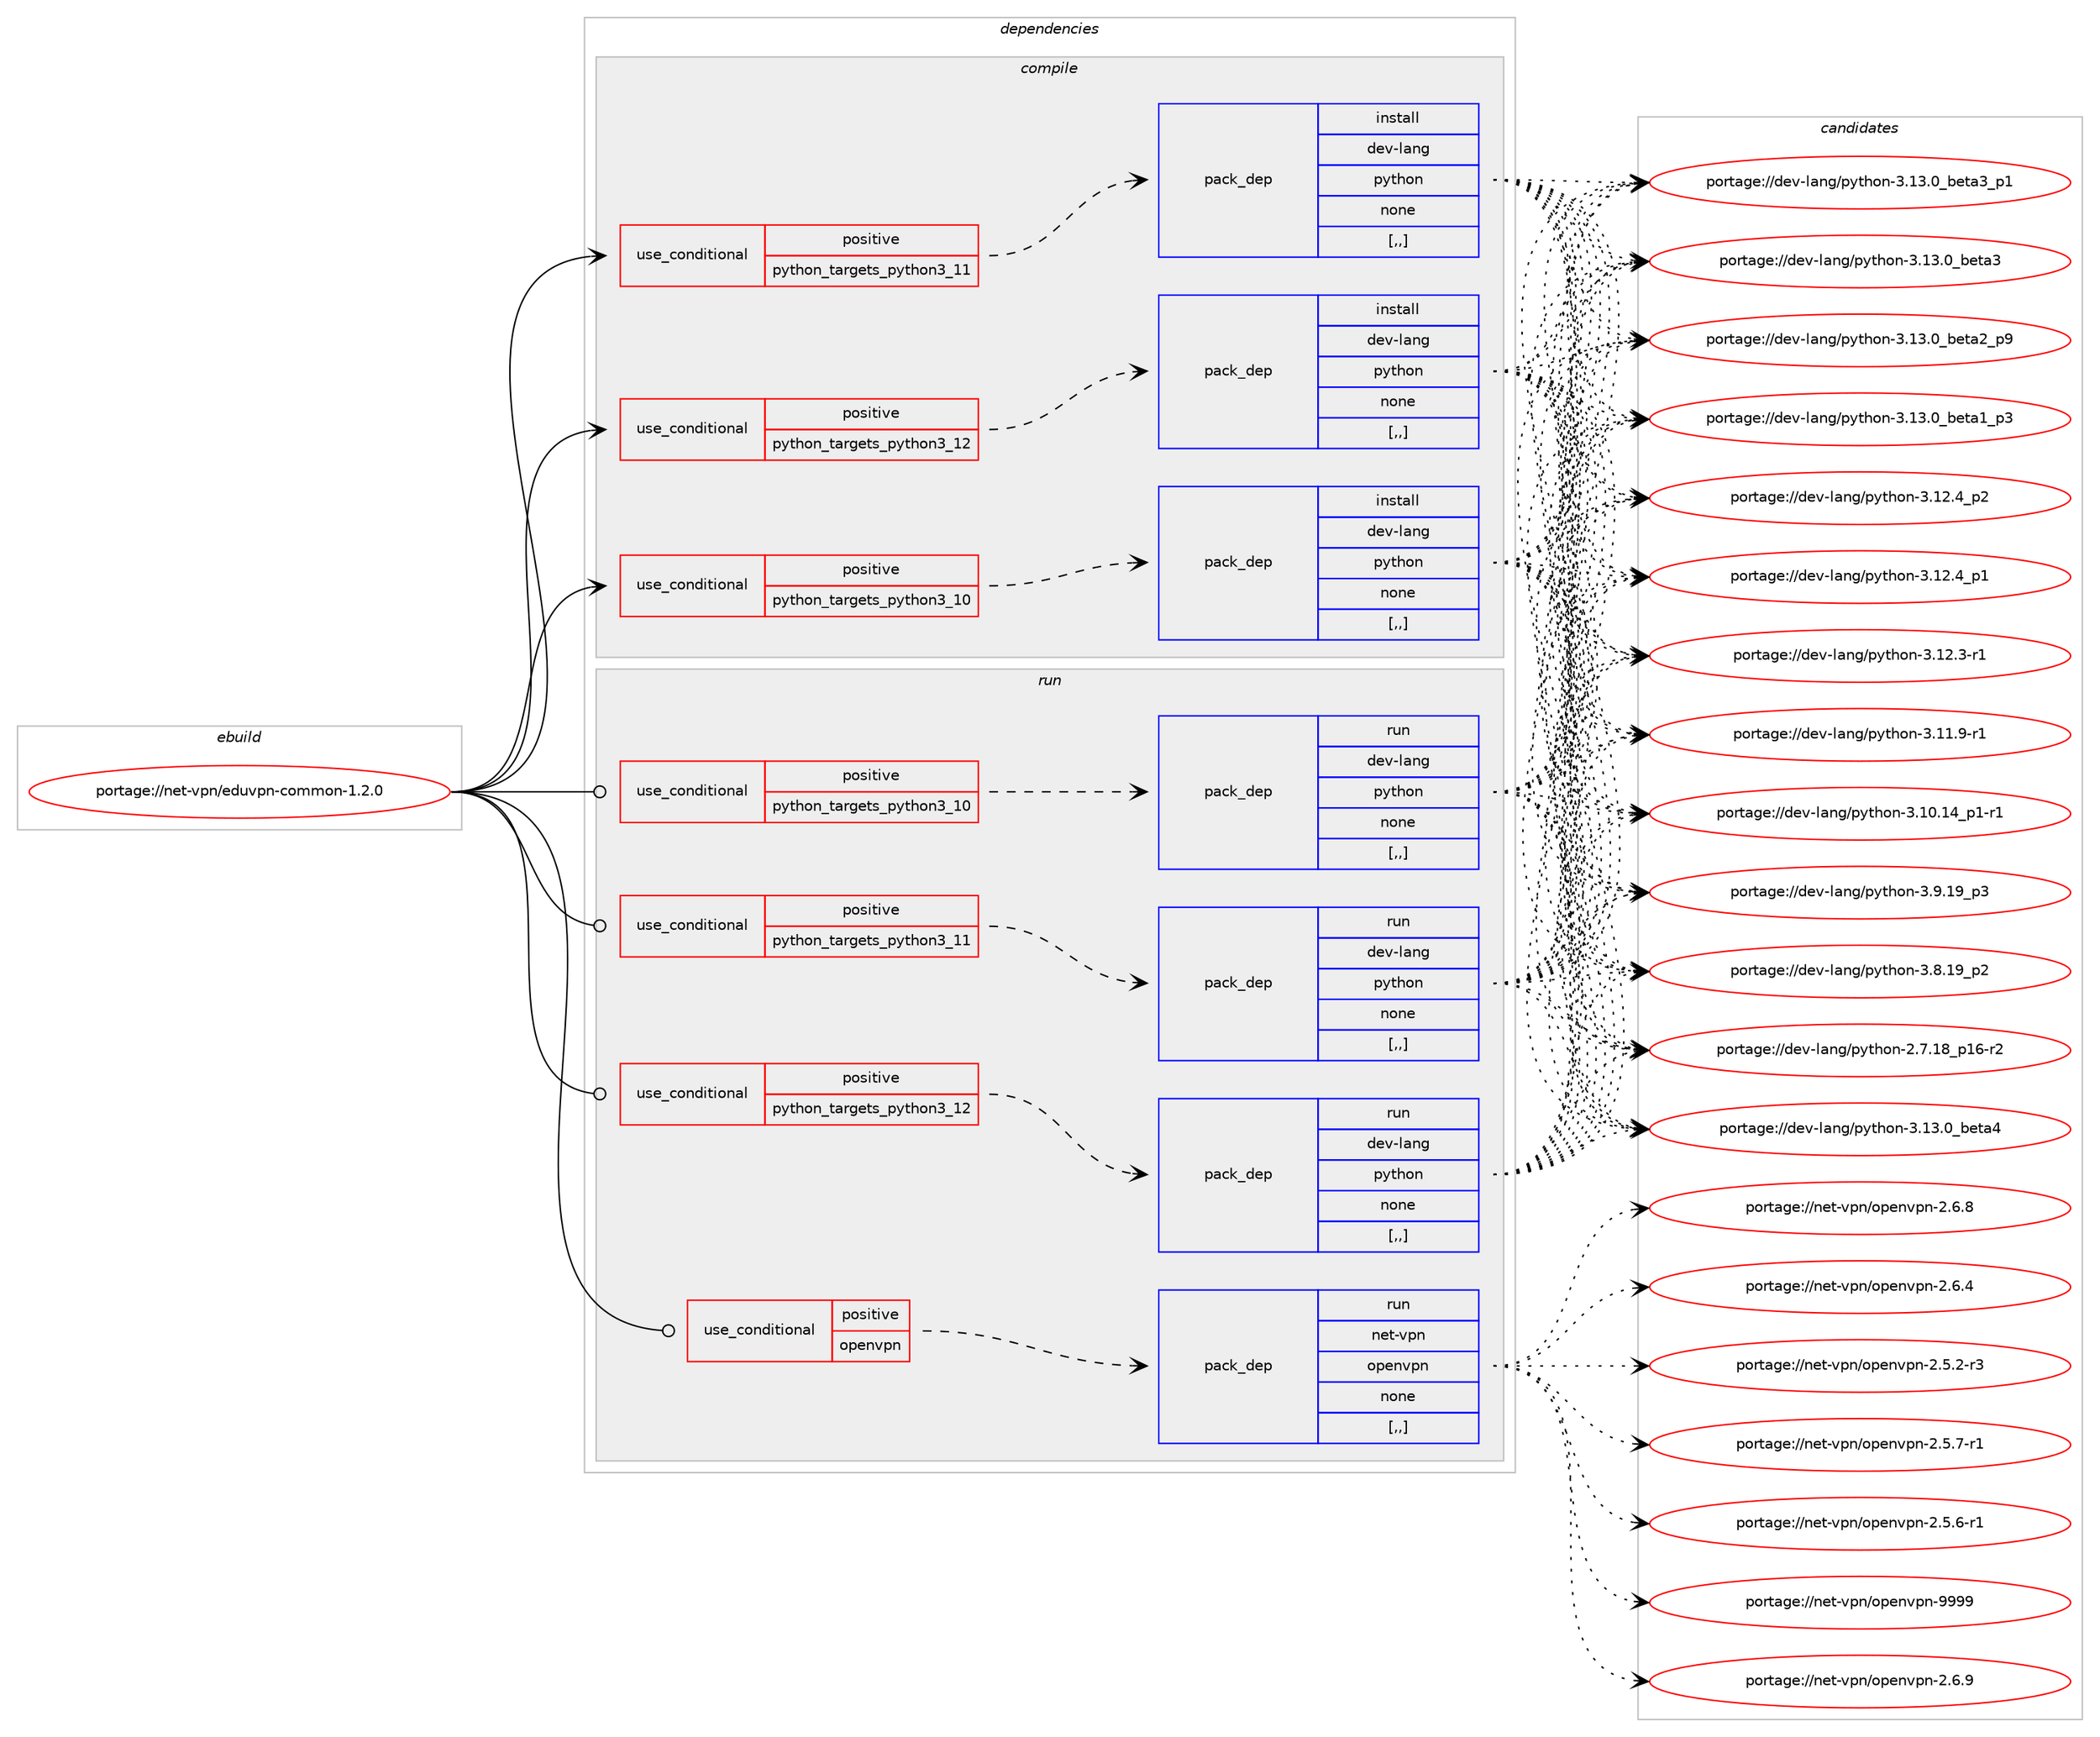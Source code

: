 digraph prolog {

# *************
# Graph options
# *************

newrank=true;
concentrate=true;
compound=true;
graph [rankdir=LR,fontname=Helvetica,fontsize=10,ranksep=1.5];#, ranksep=2.5, nodesep=0.2];
edge  [arrowhead=vee];
node  [fontname=Helvetica,fontsize=10];

# **********
# The ebuild
# **********

subgraph cluster_leftcol {
color=gray;
label=<<i>ebuild</i>>;
id [label="portage://net-vpn/eduvpn-common-1.2.0", color=red, width=4, href="../net-vpn/eduvpn-common-1.2.0.svg"];
}

# ****************
# The dependencies
# ****************

subgraph cluster_midcol {
color=gray;
label=<<i>dependencies</i>>;
subgraph cluster_compile {
fillcolor="#eeeeee";
style=filled;
label=<<i>compile</i>>;
subgraph cond101932 {
dependency385487 [label=<<TABLE BORDER="0" CELLBORDER="1" CELLSPACING="0" CELLPADDING="4"><TR><TD ROWSPAN="3" CELLPADDING="10">use_conditional</TD></TR><TR><TD>positive</TD></TR><TR><TD>python_targets_python3_10</TD></TR></TABLE>>, shape=none, color=red];
subgraph pack280785 {
dependency385488 [label=<<TABLE BORDER="0" CELLBORDER="1" CELLSPACING="0" CELLPADDING="4" WIDTH="220"><TR><TD ROWSPAN="6" CELLPADDING="30">pack_dep</TD></TR><TR><TD WIDTH="110">install</TD></TR><TR><TD>dev-lang</TD></TR><TR><TD>python</TD></TR><TR><TD>none</TD></TR><TR><TD>[,,]</TD></TR></TABLE>>, shape=none, color=blue];
}
dependency385487:e -> dependency385488:w [weight=20,style="dashed",arrowhead="vee"];
}
id:e -> dependency385487:w [weight=20,style="solid",arrowhead="vee"];
subgraph cond101933 {
dependency385489 [label=<<TABLE BORDER="0" CELLBORDER="1" CELLSPACING="0" CELLPADDING="4"><TR><TD ROWSPAN="3" CELLPADDING="10">use_conditional</TD></TR><TR><TD>positive</TD></TR><TR><TD>python_targets_python3_11</TD></TR></TABLE>>, shape=none, color=red];
subgraph pack280786 {
dependency385490 [label=<<TABLE BORDER="0" CELLBORDER="1" CELLSPACING="0" CELLPADDING="4" WIDTH="220"><TR><TD ROWSPAN="6" CELLPADDING="30">pack_dep</TD></TR><TR><TD WIDTH="110">install</TD></TR><TR><TD>dev-lang</TD></TR><TR><TD>python</TD></TR><TR><TD>none</TD></TR><TR><TD>[,,]</TD></TR></TABLE>>, shape=none, color=blue];
}
dependency385489:e -> dependency385490:w [weight=20,style="dashed",arrowhead="vee"];
}
id:e -> dependency385489:w [weight=20,style="solid",arrowhead="vee"];
subgraph cond101934 {
dependency385491 [label=<<TABLE BORDER="0" CELLBORDER="1" CELLSPACING="0" CELLPADDING="4"><TR><TD ROWSPAN="3" CELLPADDING="10">use_conditional</TD></TR><TR><TD>positive</TD></TR><TR><TD>python_targets_python3_12</TD></TR></TABLE>>, shape=none, color=red];
subgraph pack280787 {
dependency385492 [label=<<TABLE BORDER="0" CELLBORDER="1" CELLSPACING="0" CELLPADDING="4" WIDTH="220"><TR><TD ROWSPAN="6" CELLPADDING="30">pack_dep</TD></TR><TR><TD WIDTH="110">install</TD></TR><TR><TD>dev-lang</TD></TR><TR><TD>python</TD></TR><TR><TD>none</TD></TR><TR><TD>[,,]</TD></TR></TABLE>>, shape=none, color=blue];
}
dependency385491:e -> dependency385492:w [weight=20,style="dashed",arrowhead="vee"];
}
id:e -> dependency385491:w [weight=20,style="solid",arrowhead="vee"];
}
subgraph cluster_compileandrun {
fillcolor="#eeeeee";
style=filled;
label=<<i>compile and run</i>>;
}
subgraph cluster_run {
fillcolor="#eeeeee";
style=filled;
label=<<i>run</i>>;
subgraph cond101935 {
dependency385493 [label=<<TABLE BORDER="0" CELLBORDER="1" CELLSPACING="0" CELLPADDING="4"><TR><TD ROWSPAN="3" CELLPADDING="10">use_conditional</TD></TR><TR><TD>positive</TD></TR><TR><TD>openvpn</TD></TR></TABLE>>, shape=none, color=red];
subgraph pack280788 {
dependency385494 [label=<<TABLE BORDER="0" CELLBORDER="1" CELLSPACING="0" CELLPADDING="4" WIDTH="220"><TR><TD ROWSPAN="6" CELLPADDING="30">pack_dep</TD></TR><TR><TD WIDTH="110">run</TD></TR><TR><TD>net-vpn</TD></TR><TR><TD>openvpn</TD></TR><TR><TD>none</TD></TR><TR><TD>[,,]</TD></TR></TABLE>>, shape=none, color=blue];
}
dependency385493:e -> dependency385494:w [weight=20,style="dashed",arrowhead="vee"];
}
id:e -> dependency385493:w [weight=20,style="solid",arrowhead="odot"];
subgraph cond101936 {
dependency385495 [label=<<TABLE BORDER="0" CELLBORDER="1" CELLSPACING="0" CELLPADDING="4"><TR><TD ROWSPAN="3" CELLPADDING="10">use_conditional</TD></TR><TR><TD>positive</TD></TR><TR><TD>python_targets_python3_10</TD></TR></TABLE>>, shape=none, color=red];
subgraph pack280789 {
dependency385496 [label=<<TABLE BORDER="0" CELLBORDER="1" CELLSPACING="0" CELLPADDING="4" WIDTH="220"><TR><TD ROWSPAN="6" CELLPADDING="30">pack_dep</TD></TR><TR><TD WIDTH="110">run</TD></TR><TR><TD>dev-lang</TD></TR><TR><TD>python</TD></TR><TR><TD>none</TD></TR><TR><TD>[,,]</TD></TR></TABLE>>, shape=none, color=blue];
}
dependency385495:e -> dependency385496:w [weight=20,style="dashed",arrowhead="vee"];
}
id:e -> dependency385495:w [weight=20,style="solid",arrowhead="odot"];
subgraph cond101937 {
dependency385497 [label=<<TABLE BORDER="0" CELLBORDER="1" CELLSPACING="0" CELLPADDING="4"><TR><TD ROWSPAN="3" CELLPADDING="10">use_conditional</TD></TR><TR><TD>positive</TD></TR><TR><TD>python_targets_python3_11</TD></TR></TABLE>>, shape=none, color=red];
subgraph pack280790 {
dependency385498 [label=<<TABLE BORDER="0" CELLBORDER="1" CELLSPACING="0" CELLPADDING="4" WIDTH="220"><TR><TD ROWSPAN="6" CELLPADDING="30">pack_dep</TD></TR><TR><TD WIDTH="110">run</TD></TR><TR><TD>dev-lang</TD></TR><TR><TD>python</TD></TR><TR><TD>none</TD></TR><TR><TD>[,,]</TD></TR></TABLE>>, shape=none, color=blue];
}
dependency385497:e -> dependency385498:w [weight=20,style="dashed",arrowhead="vee"];
}
id:e -> dependency385497:w [weight=20,style="solid",arrowhead="odot"];
subgraph cond101938 {
dependency385499 [label=<<TABLE BORDER="0" CELLBORDER="1" CELLSPACING="0" CELLPADDING="4"><TR><TD ROWSPAN="3" CELLPADDING="10">use_conditional</TD></TR><TR><TD>positive</TD></TR><TR><TD>python_targets_python3_12</TD></TR></TABLE>>, shape=none, color=red];
subgraph pack280791 {
dependency385500 [label=<<TABLE BORDER="0" CELLBORDER="1" CELLSPACING="0" CELLPADDING="4" WIDTH="220"><TR><TD ROWSPAN="6" CELLPADDING="30">pack_dep</TD></TR><TR><TD WIDTH="110">run</TD></TR><TR><TD>dev-lang</TD></TR><TR><TD>python</TD></TR><TR><TD>none</TD></TR><TR><TD>[,,]</TD></TR></TABLE>>, shape=none, color=blue];
}
dependency385499:e -> dependency385500:w [weight=20,style="dashed",arrowhead="vee"];
}
id:e -> dependency385499:w [weight=20,style="solid",arrowhead="odot"];
}
}

# **************
# The candidates
# **************

subgraph cluster_choices {
rank=same;
color=gray;
label=<<i>candidates</i>>;

subgraph choice280785 {
color=black;
nodesep=1;
choice1001011184510897110103471121211161041111104551464951464895981011169752 [label="portage://dev-lang/python-3.13.0_beta4", color=red, width=4,href="../dev-lang/python-3.13.0_beta4.svg"];
choice10010111845108971101034711212111610411111045514649514648959810111697519511249 [label="portage://dev-lang/python-3.13.0_beta3_p1", color=red, width=4,href="../dev-lang/python-3.13.0_beta3_p1.svg"];
choice1001011184510897110103471121211161041111104551464951464895981011169751 [label="portage://dev-lang/python-3.13.0_beta3", color=red, width=4,href="../dev-lang/python-3.13.0_beta3.svg"];
choice10010111845108971101034711212111610411111045514649514648959810111697509511257 [label="portage://dev-lang/python-3.13.0_beta2_p9", color=red, width=4,href="../dev-lang/python-3.13.0_beta2_p9.svg"];
choice10010111845108971101034711212111610411111045514649514648959810111697499511251 [label="portage://dev-lang/python-3.13.0_beta1_p3", color=red, width=4,href="../dev-lang/python-3.13.0_beta1_p3.svg"];
choice100101118451089711010347112121116104111110455146495046529511250 [label="portage://dev-lang/python-3.12.4_p2", color=red, width=4,href="../dev-lang/python-3.12.4_p2.svg"];
choice100101118451089711010347112121116104111110455146495046529511249 [label="portage://dev-lang/python-3.12.4_p1", color=red, width=4,href="../dev-lang/python-3.12.4_p1.svg"];
choice100101118451089711010347112121116104111110455146495046514511449 [label="portage://dev-lang/python-3.12.3-r1", color=red, width=4,href="../dev-lang/python-3.12.3-r1.svg"];
choice100101118451089711010347112121116104111110455146494946574511449 [label="portage://dev-lang/python-3.11.9-r1", color=red, width=4,href="../dev-lang/python-3.11.9-r1.svg"];
choice100101118451089711010347112121116104111110455146494846495295112494511449 [label="portage://dev-lang/python-3.10.14_p1-r1", color=red, width=4,href="../dev-lang/python-3.10.14_p1-r1.svg"];
choice100101118451089711010347112121116104111110455146574649579511251 [label="portage://dev-lang/python-3.9.19_p3", color=red, width=4,href="../dev-lang/python-3.9.19_p3.svg"];
choice100101118451089711010347112121116104111110455146564649579511250 [label="portage://dev-lang/python-3.8.19_p2", color=red, width=4,href="../dev-lang/python-3.8.19_p2.svg"];
choice100101118451089711010347112121116104111110455046554649569511249544511450 [label="portage://dev-lang/python-2.7.18_p16-r2", color=red, width=4,href="../dev-lang/python-2.7.18_p16-r2.svg"];
dependency385488:e -> choice1001011184510897110103471121211161041111104551464951464895981011169752:w [style=dotted,weight="100"];
dependency385488:e -> choice10010111845108971101034711212111610411111045514649514648959810111697519511249:w [style=dotted,weight="100"];
dependency385488:e -> choice1001011184510897110103471121211161041111104551464951464895981011169751:w [style=dotted,weight="100"];
dependency385488:e -> choice10010111845108971101034711212111610411111045514649514648959810111697509511257:w [style=dotted,weight="100"];
dependency385488:e -> choice10010111845108971101034711212111610411111045514649514648959810111697499511251:w [style=dotted,weight="100"];
dependency385488:e -> choice100101118451089711010347112121116104111110455146495046529511250:w [style=dotted,weight="100"];
dependency385488:e -> choice100101118451089711010347112121116104111110455146495046529511249:w [style=dotted,weight="100"];
dependency385488:e -> choice100101118451089711010347112121116104111110455146495046514511449:w [style=dotted,weight="100"];
dependency385488:e -> choice100101118451089711010347112121116104111110455146494946574511449:w [style=dotted,weight="100"];
dependency385488:e -> choice100101118451089711010347112121116104111110455146494846495295112494511449:w [style=dotted,weight="100"];
dependency385488:e -> choice100101118451089711010347112121116104111110455146574649579511251:w [style=dotted,weight="100"];
dependency385488:e -> choice100101118451089711010347112121116104111110455146564649579511250:w [style=dotted,weight="100"];
dependency385488:e -> choice100101118451089711010347112121116104111110455046554649569511249544511450:w [style=dotted,weight="100"];
}
subgraph choice280786 {
color=black;
nodesep=1;
choice1001011184510897110103471121211161041111104551464951464895981011169752 [label="portage://dev-lang/python-3.13.0_beta4", color=red, width=4,href="../dev-lang/python-3.13.0_beta4.svg"];
choice10010111845108971101034711212111610411111045514649514648959810111697519511249 [label="portage://dev-lang/python-3.13.0_beta3_p1", color=red, width=4,href="../dev-lang/python-3.13.0_beta3_p1.svg"];
choice1001011184510897110103471121211161041111104551464951464895981011169751 [label="portage://dev-lang/python-3.13.0_beta3", color=red, width=4,href="../dev-lang/python-3.13.0_beta3.svg"];
choice10010111845108971101034711212111610411111045514649514648959810111697509511257 [label="portage://dev-lang/python-3.13.0_beta2_p9", color=red, width=4,href="../dev-lang/python-3.13.0_beta2_p9.svg"];
choice10010111845108971101034711212111610411111045514649514648959810111697499511251 [label="portage://dev-lang/python-3.13.0_beta1_p3", color=red, width=4,href="../dev-lang/python-3.13.0_beta1_p3.svg"];
choice100101118451089711010347112121116104111110455146495046529511250 [label="portage://dev-lang/python-3.12.4_p2", color=red, width=4,href="../dev-lang/python-3.12.4_p2.svg"];
choice100101118451089711010347112121116104111110455146495046529511249 [label="portage://dev-lang/python-3.12.4_p1", color=red, width=4,href="../dev-lang/python-3.12.4_p1.svg"];
choice100101118451089711010347112121116104111110455146495046514511449 [label="portage://dev-lang/python-3.12.3-r1", color=red, width=4,href="../dev-lang/python-3.12.3-r1.svg"];
choice100101118451089711010347112121116104111110455146494946574511449 [label="portage://dev-lang/python-3.11.9-r1", color=red, width=4,href="../dev-lang/python-3.11.9-r1.svg"];
choice100101118451089711010347112121116104111110455146494846495295112494511449 [label="portage://dev-lang/python-3.10.14_p1-r1", color=red, width=4,href="../dev-lang/python-3.10.14_p1-r1.svg"];
choice100101118451089711010347112121116104111110455146574649579511251 [label="portage://dev-lang/python-3.9.19_p3", color=red, width=4,href="../dev-lang/python-3.9.19_p3.svg"];
choice100101118451089711010347112121116104111110455146564649579511250 [label="portage://dev-lang/python-3.8.19_p2", color=red, width=4,href="../dev-lang/python-3.8.19_p2.svg"];
choice100101118451089711010347112121116104111110455046554649569511249544511450 [label="portage://dev-lang/python-2.7.18_p16-r2", color=red, width=4,href="../dev-lang/python-2.7.18_p16-r2.svg"];
dependency385490:e -> choice1001011184510897110103471121211161041111104551464951464895981011169752:w [style=dotted,weight="100"];
dependency385490:e -> choice10010111845108971101034711212111610411111045514649514648959810111697519511249:w [style=dotted,weight="100"];
dependency385490:e -> choice1001011184510897110103471121211161041111104551464951464895981011169751:w [style=dotted,weight="100"];
dependency385490:e -> choice10010111845108971101034711212111610411111045514649514648959810111697509511257:w [style=dotted,weight="100"];
dependency385490:e -> choice10010111845108971101034711212111610411111045514649514648959810111697499511251:w [style=dotted,weight="100"];
dependency385490:e -> choice100101118451089711010347112121116104111110455146495046529511250:w [style=dotted,weight="100"];
dependency385490:e -> choice100101118451089711010347112121116104111110455146495046529511249:w [style=dotted,weight="100"];
dependency385490:e -> choice100101118451089711010347112121116104111110455146495046514511449:w [style=dotted,weight="100"];
dependency385490:e -> choice100101118451089711010347112121116104111110455146494946574511449:w [style=dotted,weight="100"];
dependency385490:e -> choice100101118451089711010347112121116104111110455146494846495295112494511449:w [style=dotted,weight="100"];
dependency385490:e -> choice100101118451089711010347112121116104111110455146574649579511251:w [style=dotted,weight="100"];
dependency385490:e -> choice100101118451089711010347112121116104111110455146564649579511250:w [style=dotted,weight="100"];
dependency385490:e -> choice100101118451089711010347112121116104111110455046554649569511249544511450:w [style=dotted,weight="100"];
}
subgraph choice280787 {
color=black;
nodesep=1;
choice1001011184510897110103471121211161041111104551464951464895981011169752 [label="portage://dev-lang/python-3.13.0_beta4", color=red, width=4,href="../dev-lang/python-3.13.0_beta4.svg"];
choice10010111845108971101034711212111610411111045514649514648959810111697519511249 [label="portage://dev-lang/python-3.13.0_beta3_p1", color=red, width=4,href="../dev-lang/python-3.13.0_beta3_p1.svg"];
choice1001011184510897110103471121211161041111104551464951464895981011169751 [label="portage://dev-lang/python-3.13.0_beta3", color=red, width=4,href="../dev-lang/python-3.13.0_beta3.svg"];
choice10010111845108971101034711212111610411111045514649514648959810111697509511257 [label="portage://dev-lang/python-3.13.0_beta2_p9", color=red, width=4,href="../dev-lang/python-3.13.0_beta2_p9.svg"];
choice10010111845108971101034711212111610411111045514649514648959810111697499511251 [label="portage://dev-lang/python-3.13.0_beta1_p3", color=red, width=4,href="../dev-lang/python-3.13.0_beta1_p3.svg"];
choice100101118451089711010347112121116104111110455146495046529511250 [label="portage://dev-lang/python-3.12.4_p2", color=red, width=4,href="../dev-lang/python-3.12.4_p2.svg"];
choice100101118451089711010347112121116104111110455146495046529511249 [label="portage://dev-lang/python-3.12.4_p1", color=red, width=4,href="../dev-lang/python-3.12.4_p1.svg"];
choice100101118451089711010347112121116104111110455146495046514511449 [label="portage://dev-lang/python-3.12.3-r1", color=red, width=4,href="../dev-lang/python-3.12.3-r1.svg"];
choice100101118451089711010347112121116104111110455146494946574511449 [label="portage://dev-lang/python-3.11.9-r1", color=red, width=4,href="../dev-lang/python-3.11.9-r1.svg"];
choice100101118451089711010347112121116104111110455146494846495295112494511449 [label="portage://dev-lang/python-3.10.14_p1-r1", color=red, width=4,href="../dev-lang/python-3.10.14_p1-r1.svg"];
choice100101118451089711010347112121116104111110455146574649579511251 [label="portage://dev-lang/python-3.9.19_p3", color=red, width=4,href="../dev-lang/python-3.9.19_p3.svg"];
choice100101118451089711010347112121116104111110455146564649579511250 [label="portage://dev-lang/python-3.8.19_p2", color=red, width=4,href="../dev-lang/python-3.8.19_p2.svg"];
choice100101118451089711010347112121116104111110455046554649569511249544511450 [label="portage://dev-lang/python-2.7.18_p16-r2", color=red, width=4,href="../dev-lang/python-2.7.18_p16-r2.svg"];
dependency385492:e -> choice1001011184510897110103471121211161041111104551464951464895981011169752:w [style=dotted,weight="100"];
dependency385492:e -> choice10010111845108971101034711212111610411111045514649514648959810111697519511249:w [style=dotted,weight="100"];
dependency385492:e -> choice1001011184510897110103471121211161041111104551464951464895981011169751:w [style=dotted,weight="100"];
dependency385492:e -> choice10010111845108971101034711212111610411111045514649514648959810111697509511257:w [style=dotted,weight="100"];
dependency385492:e -> choice10010111845108971101034711212111610411111045514649514648959810111697499511251:w [style=dotted,weight="100"];
dependency385492:e -> choice100101118451089711010347112121116104111110455146495046529511250:w [style=dotted,weight="100"];
dependency385492:e -> choice100101118451089711010347112121116104111110455146495046529511249:w [style=dotted,weight="100"];
dependency385492:e -> choice100101118451089711010347112121116104111110455146495046514511449:w [style=dotted,weight="100"];
dependency385492:e -> choice100101118451089711010347112121116104111110455146494946574511449:w [style=dotted,weight="100"];
dependency385492:e -> choice100101118451089711010347112121116104111110455146494846495295112494511449:w [style=dotted,weight="100"];
dependency385492:e -> choice100101118451089711010347112121116104111110455146574649579511251:w [style=dotted,weight="100"];
dependency385492:e -> choice100101118451089711010347112121116104111110455146564649579511250:w [style=dotted,weight="100"];
dependency385492:e -> choice100101118451089711010347112121116104111110455046554649569511249544511450:w [style=dotted,weight="100"];
}
subgraph choice280788 {
color=black;
nodesep=1;
choice11010111645118112110471111121011101181121104557575757 [label="portage://net-vpn/openvpn-9999", color=red, width=4,href="../net-vpn/openvpn-9999.svg"];
choice1101011164511811211047111112101110118112110455046544657 [label="portage://net-vpn/openvpn-2.6.9", color=red, width=4,href="../net-vpn/openvpn-2.6.9.svg"];
choice1101011164511811211047111112101110118112110455046544656 [label="portage://net-vpn/openvpn-2.6.8", color=red, width=4,href="../net-vpn/openvpn-2.6.8.svg"];
choice1101011164511811211047111112101110118112110455046544652 [label="portage://net-vpn/openvpn-2.6.4", color=red, width=4,href="../net-vpn/openvpn-2.6.4.svg"];
choice11010111645118112110471111121011101181121104550465346554511449 [label="portage://net-vpn/openvpn-2.5.7-r1", color=red, width=4,href="../net-vpn/openvpn-2.5.7-r1.svg"];
choice11010111645118112110471111121011101181121104550465346544511449 [label="portage://net-vpn/openvpn-2.5.6-r1", color=red, width=4,href="../net-vpn/openvpn-2.5.6-r1.svg"];
choice11010111645118112110471111121011101181121104550465346504511451 [label="portage://net-vpn/openvpn-2.5.2-r3", color=red, width=4,href="../net-vpn/openvpn-2.5.2-r3.svg"];
dependency385494:e -> choice11010111645118112110471111121011101181121104557575757:w [style=dotted,weight="100"];
dependency385494:e -> choice1101011164511811211047111112101110118112110455046544657:w [style=dotted,weight="100"];
dependency385494:e -> choice1101011164511811211047111112101110118112110455046544656:w [style=dotted,weight="100"];
dependency385494:e -> choice1101011164511811211047111112101110118112110455046544652:w [style=dotted,weight="100"];
dependency385494:e -> choice11010111645118112110471111121011101181121104550465346554511449:w [style=dotted,weight="100"];
dependency385494:e -> choice11010111645118112110471111121011101181121104550465346544511449:w [style=dotted,weight="100"];
dependency385494:e -> choice11010111645118112110471111121011101181121104550465346504511451:w [style=dotted,weight="100"];
}
subgraph choice280789 {
color=black;
nodesep=1;
choice1001011184510897110103471121211161041111104551464951464895981011169752 [label="portage://dev-lang/python-3.13.0_beta4", color=red, width=4,href="../dev-lang/python-3.13.0_beta4.svg"];
choice10010111845108971101034711212111610411111045514649514648959810111697519511249 [label="portage://dev-lang/python-3.13.0_beta3_p1", color=red, width=4,href="../dev-lang/python-3.13.0_beta3_p1.svg"];
choice1001011184510897110103471121211161041111104551464951464895981011169751 [label="portage://dev-lang/python-3.13.0_beta3", color=red, width=4,href="../dev-lang/python-3.13.0_beta3.svg"];
choice10010111845108971101034711212111610411111045514649514648959810111697509511257 [label="portage://dev-lang/python-3.13.0_beta2_p9", color=red, width=4,href="../dev-lang/python-3.13.0_beta2_p9.svg"];
choice10010111845108971101034711212111610411111045514649514648959810111697499511251 [label="portage://dev-lang/python-3.13.0_beta1_p3", color=red, width=4,href="../dev-lang/python-3.13.0_beta1_p3.svg"];
choice100101118451089711010347112121116104111110455146495046529511250 [label="portage://dev-lang/python-3.12.4_p2", color=red, width=4,href="../dev-lang/python-3.12.4_p2.svg"];
choice100101118451089711010347112121116104111110455146495046529511249 [label="portage://dev-lang/python-3.12.4_p1", color=red, width=4,href="../dev-lang/python-3.12.4_p1.svg"];
choice100101118451089711010347112121116104111110455146495046514511449 [label="portage://dev-lang/python-3.12.3-r1", color=red, width=4,href="../dev-lang/python-3.12.3-r1.svg"];
choice100101118451089711010347112121116104111110455146494946574511449 [label="portage://dev-lang/python-3.11.9-r1", color=red, width=4,href="../dev-lang/python-3.11.9-r1.svg"];
choice100101118451089711010347112121116104111110455146494846495295112494511449 [label="portage://dev-lang/python-3.10.14_p1-r1", color=red, width=4,href="../dev-lang/python-3.10.14_p1-r1.svg"];
choice100101118451089711010347112121116104111110455146574649579511251 [label="portage://dev-lang/python-3.9.19_p3", color=red, width=4,href="../dev-lang/python-3.9.19_p3.svg"];
choice100101118451089711010347112121116104111110455146564649579511250 [label="portage://dev-lang/python-3.8.19_p2", color=red, width=4,href="../dev-lang/python-3.8.19_p2.svg"];
choice100101118451089711010347112121116104111110455046554649569511249544511450 [label="portage://dev-lang/python-2.7.18_p16-r2", color=red, width=4,href="../dev-lang/python-2.7.18_p16-r2.svg"];
dependency385496:e -> choice1001011184510897110103471121211161041111104551464951464895981011169752:w [style=dotted,weight="100"];
dependency385496:e -> choice10010111845108971101034711212111610411111045514649514648959810111697519511249:w [style=dotted,weight="100"];
dependency385496:e -> choice1001011184510897110103471121211161041111104551464951464895981011169751:w [style=dotted,weight="100"];
dependency385496:e -> choice10010111845108971101034711212111610411111045514649514648959810111697509511257:w [style=dotted,weight="100"];
dependency385496:e -> choice10010111845108971101034711212111610411111045514649514648959810111697499511251:w [style=dotted,weight="100"];
dependency385496:e -> choice100101118451089711010347112121116104111110455146495046529511250:w [style=dotted,weight="100"];
dependency385496:e -> choice100101118451089711010347112121116104111110455146495046529511249:w [style=dotted,weight="100"];
dependency385496:e -> choice100101118451089711010347112121116104111110455146495046514511449:w [style=dotted,weight="100"];
dependency385496:e -> choice100101118451089711010347112121116104111110455146494946574511449:w [style=dotted,weight="100"];
dependency385496:e -> choice100101118451089711010347112121116104111110455146494846495295112494511449:w [style=dotted,weight="100"];
dependency385496:e -> choice100101118451089711010347112121116104111110455146574649579511251:w [style=dotted,weight="100"];
dependency385496:e -> choice100101118451089711010347112121116104111110455146564649579511250:w [style=dotted,weight="100"];
dependency385496:e -> choice100101118451089711010347112121116104111110455046554649569511249544511450:w [style=dotted,weight="100"];
}
subgraph choice280790 {
color=black;
nodesep=1;
choice1001011184510897110103471121211161041111104551464951464895981011169752 [label="portage://dev-lang/python-3.13.0_beta4", color=red, width=4,href="../dev-lang/python-3.13.0_beta4.svg"];
choice10010111845108971101034711212111610411111045514649514648959810111697519511249 [label="portage://dev-lang/python-3.13.0_beta3_p1", color=red, width=4,href="../dev-lang/python-3.13.0_beta3_p1.svg"];
choice1001011184510897110103471121211161041111104551464951464895981011169751 [label="portage://dev-lang/python-3.13.0_beta3", color=red, width=4,href="../dev-lang/python-3.13.0_beta3.svg"];
choice10010111845108971101034711212111610411111045514649514648959810111697509511257 [label="portage://dev-lang/python-3.13.0_beta2_p9", color=red, width=4,href="../dev-lang/python-3.13.0_beta2_p9.svg"];
choice10010111845108971101034711212111610411111045514649514648959810111697499511251 [label="portage://dev-lang/python-3.13.0_beta1_p3", color=red, width=4,href="../dev-lang/python-3.13.0_beta1_p3.svg"];
choice100101118451089711010347112121116104111110455146495046529511250 [label="portage://dev-lang/python-3.12.4_p2", color=red, width=4,href="../dev-lang/python-3.12.4_p2.svg"];
choice100101118451089711010347112121116104111110455146495046529511249 [label="portage://dev-lang/python-3.12.4_p1", color=red, width=4,href="../dev-lang/python-3.12.4_p1.svg"];
choice100101118451089711010347112121116104111110455146495046514511449 [label="portage://dev-lang/python-3.12.3-r1", color=red, width=4,href="../dev-lang/python-3.12.3-r1.svg"];
choice100101118451089711010347112121116104111110455146494946574511449 [label="portage://dev-lang/python-3.11.9-r1", color=red, width=4,href="../dev-lang/python-3.11.9-r1.svg"];
choice100101118451089711010347112121116104111110455146494846495295112494511449 [label="portage://dev-lang/python-3.10.14_p1-r1", color=red, width=4,href="../dev-lang/python-3.10.14_p1-r1.svg"];
choice100101118451089711010347112121116104111110455146574649579511251 [label="portage://dev-lang/python-3.9.19_p3", color=red, width=4,href="../dev-lang/python-3.9.19_p3.svg"];
choice100101118451089711010347112121116104111110455146564649579511250 [label="portage://dev-lang/python-3.8.19_p2", color=red, width=4,href="../dev-lang/python-3.8.19_p2.svg"];
choice100101118451089711010347112121116104111110455046554649569511249544511450 [label="portage://dev-lang/python-2.7.18_p16-r2", color=red, width=4,href="../dev-lang/python-2.7.18_p16-r2.svg"];
dependency385498:e -> choice1001011184510897110103471121211161041111104551464951464895981011169752:w [style=dotted,weight="100"];
dependency385498:e -> choice10010111845108971101034711212111610411111045514649514648959810111697519511249:w [style=dotted,weight="100"];
dependency385498:e -> choice1001011184510897110103471121211161041111104551464951464895981011169751:w [style=dotted,weight="100"];
dependency385498:e -> choice10010111845108971101034711212111610411111045514649514648959810111697509511257:w [style=dotted,weight="100"];
dependency385498:e -> choice10010111845108971101034711212111610411111045514649514648959810111697499511251:w [style=dotted,weight="100"];
dependency385498:e -> choice100101118451089711010347112121116104111110455146495046529511250:w [style=dotted,weight="100"];
dependency385498:e -> choice100101118451089711010347112121116104111110455146495046529511249:w [style=dotted,weight="100"];
dependency385498:e -> choice100101118451089711010347112121116104111110455146495046514511449:w [style=dotted,weight="100"];
dependency385498:e -> choice100101118451089711010347112121116104111110455146494946574511449:w [style=dotted,weight="100"];
dependency385498:e -> choice100101118451089711010347112121116104111110455146494846495295112494511449:w [style=dotted,weight="100"];
dependency385498:e -> choice100101118451089711010347112121116104111110455146574649579511251:w [style=dotted,weight="100"];
dependency385498:e -> choice100101118451089711010347112121116104111110455146564649579511250:w [style=dotted,weight="100"];
dependency385498:e -> choice100101118451089711010347112121116104111110455046554649569511249544511450:w [style=dotted,weight="100"];
}
subgraph choice280791 {
color=black;
nodesep=1;
choice1001011184510897110103471121211161041111104551464951464895981011169752 [label="portage://dev-lang/python-3.13.0_beta4", color=red, width=4,href="../dev-lang/python-3.13.0_beta4.svg"];
choice10010111845108971101034711212111610411111045514649514648959810111697519511249 [label="portage://dev-lang/python-3.13.0_beta3_p1", color=red, width=4,href="../dev-lang/python-3.13.0_beta3_p1.svg"];
choice1001011184510897110103471121211161041111104551464951464895981011169751 [label="portage://dev-lang/python-3.13.0_beta3", color=red, width=4,href="../dev-lang/python-3.13.0_beta3.svg"];
choice10010111845108971101034711212111610411111045514649514648959810111697509511257 [label="portage://dev-lang/python-3.13.0_beta2_p9", color=red, width=4,href="../dev-lang/python-3.13.0_beta2_p9.svg"];
choice10010111845108971101034711212111610411111045514649514648959810111697499511251 [label="portage://dev-lang/python-3.13.0_beta1_p3", color=red, width=4,href="../dev-lang/python-3.13.0_beta1_p3.svg"];
choice100101118451089711010347112121116104111110455146495046529511250 [label="portage://dev-lang/python-3.12.4_p2", color=red, width=4,href="../dev-lang/python-3.12.4_p2.svg"];
choice100101118451089711010347112121116104111110455146495046529511249 [label="portage://dev-lang/python-3.12.4_p1", color=red, width=4,href="../dev-lang/python-3.12.4_p1.svg"];
choice100101118451089711010347112121116104111110455146495046514511449 [label="portage://dev-lang/python-3.12.3-r1", color=red, width=4,href="../dev-lang/python-3.12.3-r1.svg"];
choice100101118451089711010347112121116104111110455146494946574511449 [label="portage://dev-lang/python-3.11.9-r1", color=red, width=4,href="../dev-lang/python-3.11.9-r1.svg"];
choice100101118451089711010347112121116104111110455146494846495295112494511449 [label="portage://dev-lang/python-3.10.14_p1-r1", color=red, width=4,href="../dev-lang/python-3.10.14_p1-r1.svg"];
choice100101118451089711010347112121116104111110455146574649579511251 [label="portage://dev-lang/python-3.9.19_p3", color=red, width=4,href="../dev-lang/python-3.9.19_p3.svg"];
choice100101118451089711010347112121116104111110455146564649579511250 [label="portage://dev-lang/python-3.8.19_p2", color=red, width=4,href="../dev-lang/python-3.8.19_p2.svg"];
choice100101118451089711010347112121116104111110455046554649569511249544511450 [label="portage://dev-lang/python-2.7.18_p16-r2", color=red, width=4,href="../dev-lang/python-2.7.18_p16-r2.svg"];
dependency385500:e -> choice1001011184510897110103471121211161041111104551464951464895981011169752:w [style=dotted,weight="100"];
dependency385500:e -> choice10010111845108971101034711212111610411111045514649514648959810111697519511249:w [style=dotted,weight="100"];
dependency385500:e -> choice1001011184510897110103471121211161041111104551464951464895981011169751:w [style=dotted,weight="100"];
dependency385500:e -> choice10010111845108971101034711212111610411111045514649514648959810111697509511257:w [style=dotted,weight="100"];
dependency385500:e -> choice10010111845108971101034711212111610411111045514649514648959810111697499511251:w [style=dotted,weight="100"];
dependency385500:e -> choice100101118451089711010347112121116104111110455146495046529511250:w [style=dotted,weight="100"];
dependency385500:e -> choice100101118451089711010347112121116104111110455146495046529511249:w [style=dotted,weight="100"];
dependency385500:e -> choice100101118451089711010347112121116104111110455146495046514511449:w [style=dotted,weight="100"];
dependency385500:e -> choice100101118451089711010347112121116104111110455146494946574511449:w [style=dotted,weight="100"];
dependency385500:e -> choice100101118451089711010347112121116104111110455146494846495295112494511449:w [style=dotted,weight="100"];
dependency385500:e -> choice100101118451089711010347112121116104111110455146574649579511251:w [style=dotted,weight="100"];
dependency385500:e -> choice100101118451089711010347112121116104111110455146564649579511250:w [style=dotted,weight="100"];
dependency385500:e -> choice100101118451089711010347112121116104111110455046554649569511249544511450:w [style=dotted,weight="100"];
}
}

}
